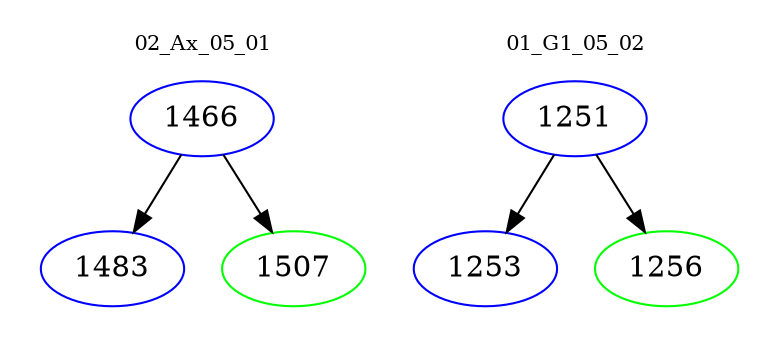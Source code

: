 digraph{
subgraph cluster_0 {
color = white
label = "02_Ax_05_01";
fontsize=10;
T0_1466 [label="1466", color="blue"]
T0_1466 -> T0_1483 [color="black"]
T0_1483 [label="1483", color="blue"]
T0_1466 -> T0_1507 [color="black"]
T0_1507 [label="1507", color="green"]
}
subgraph cluster_1 {
color = white
label = "01_G1_05_02";
fontsize=10;
T1_1251 [label="1251", color="blue"]
T1_1251 -> T1_1253 [color="black"]
T1_1253 [label="1253", color="blue"]
T1_1251 -> T1_1256 [color="black"]
T1_1256 [label="1256", color="green"]
}
}
